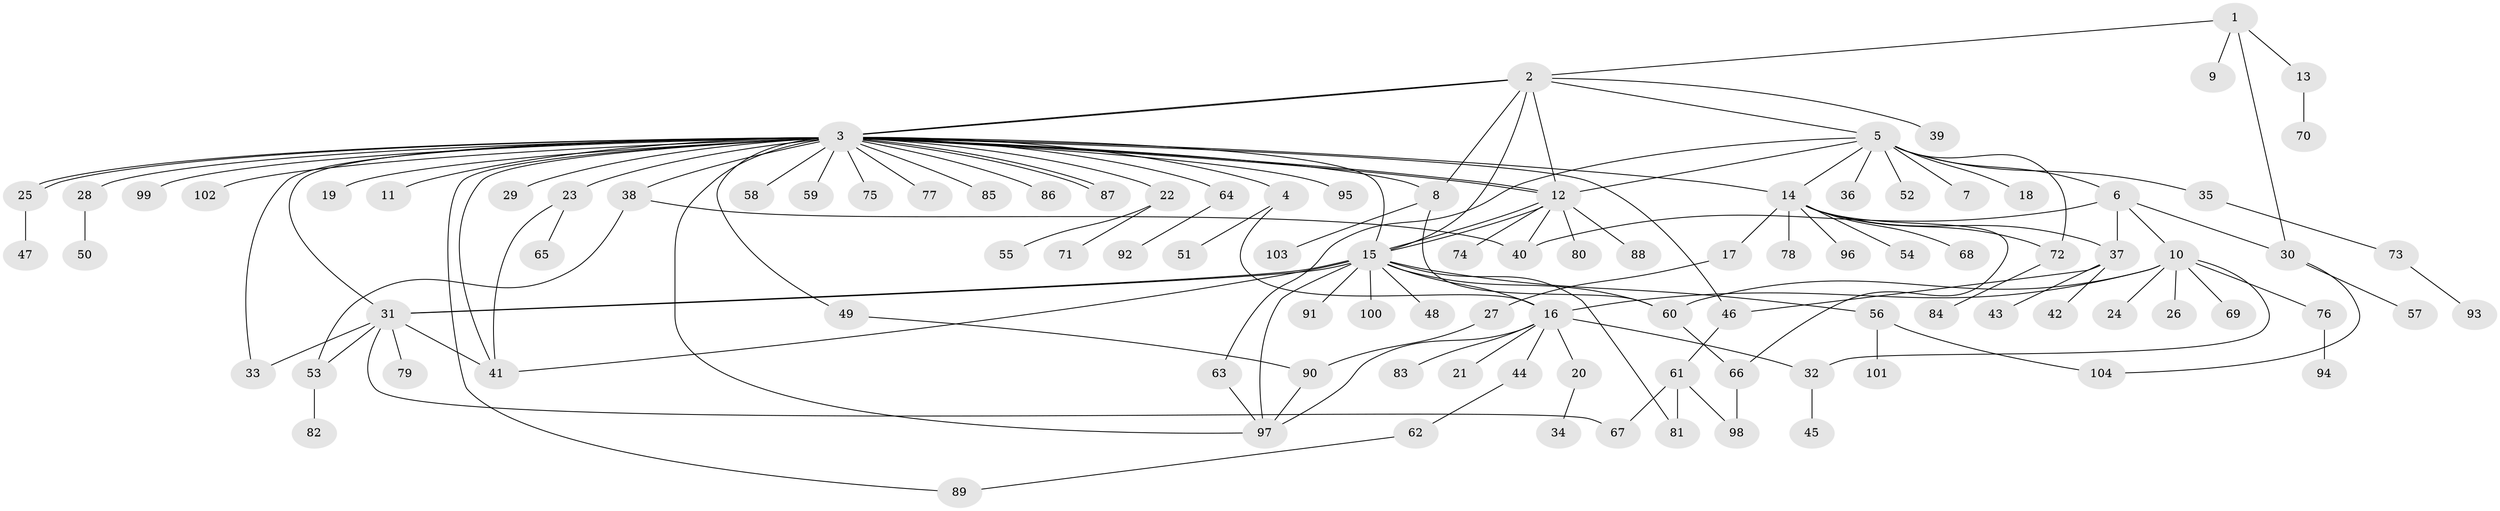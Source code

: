 // coarse degree distribution, {3: 0.0625, 16: 0.0125, 35: 0.0125, 2: 0.2125, 6: 0.0375, 1: 0.5375, 8: 0.025, 11: 0.0125, 14: 0.0125, 7: 0.025, 4: 0.05}
// Generated by graph-tools (version 1.1) at 2025/23/03/03/25 07:23:49]
// undirected, 104 vertices, 143 edges
graph export_dot {
graph [start="1"]
  node [color=gray90,style=filled];
  1;
  2;
  3;
  4;
  5;
  6;
  7;
  8;
  9;
  10;
  11;
  12;
  13;
  14;
  15;
  16;
  17;
  18;
  19;
  20;
  21;
  22;
  23;
  24;
  25;
  26;
  27;
  28;
  29;
  30;
  31;
  32;
  33;
  34;
  35;
  36;
  37;
  38;
  39;
  40;
  41;
  42;
  43;
  44;
  45;
  46;
  47;
  48;
  49;
  50;
  51;
  52;
  53;
  54;
  55;
  56;
  57;
  58;
  59;
  60;
  61;
  62;
  63;
  64;
  65;
  66;
  67;
  68;
  69;
  70;
  71;
  72;
  73;
  74;
  75;
  76;
  77;
  78;
  79;
  80;
  81;
  82;
  83;
  84;
  85;
  86;
  87;
  88;
  89;
  90;
  91;
  92;
  93;
  94;
  95;
  96;
  97;
  98;
  99;
  100;
  101;
  102;
  103;
  104;
  1 -- 2;
  1 -- 9;
  1 -- 13;
  1 -- 30;
  2 -- 3;
  2 -- 3;
  2 -- 5;
  2 -- 8;
  2 -- 12;
  2 -- 15;
  2 -- 39;
  3 -- 4;
  3 -- 8;
  3 -- 11;
  3 -- 12;
  3 -- 12;
  3 -- 14;
  3 -- 15;
  3 -- 19;
  3 -- 22;
  3 -- 23;
  3 -- 25;
  3 -- 25;
  3 -- 28;
  3 -- 29;
  3 -- 31;
  3 -- 33;
  3 -- 38;
  3 -- 41;
  3 -- 46;
  3 -- 49;
  3 -- 58;
  3 -- 59;
  3 -- 64;
  3 -- 75;
  3 -- 77;
  3 -- 85;
  3 -- 86;
  3 -- 87;
  3 -- 87;
  3 -- 89;
  3 -- 95;
  3 -- 97;
  3 -- 99;
  3 -- 102;
  4 -- 16;
  4 -- 51;
  5 -- 6;
  5 -- 7;
  5 -- 12;
  5 -- 14;
  5 -- 18;
  5 -- 35;
  5 -- 36;
  5 -- 52;
  5 -- 63;
  5 -- 72;
  6 -- 10;
  6 -- 30;
  6 -- 37;
  6 -- 40;
  8 -- 60;
  8 -- 103;
  10 -- 16;
  10 -- 24;
  10 -- 26;
  10 -- 32;
  10 -- 60;
  10 -- 69;
  10 -- 76;
  12 -- 15;
  12 -- 15;
  12 -- 40;
  12 -- 74;
  12 -- 80;
  12 -- 88;
  13 -- 70;
  14 -- 17;
  14 -- 37;
  14 -- 54;
  14 -- 66;
  14 -- 68;
  14 -- 72;
  14 -- 78;
  14 -- 96;
  15 -- 16;
  15 -- 31;
  15 -- 31;
  15 -- 41;
  15 -- 48;
  15 -- 56;
  15 -- 60;
  15 -- 81;
  15 -- 91;
  15 -- 97;
  15 -- 100;
  16 -- 20;
  16 -- 21;
  16 -- 32;
  16 -- 44;
  16 -- 83;
  16 -- 97;
  17 -- 27;
  20 -- 34;
  22 -- 55;
  22 -- 71;
  23 -- 41;
  23 -- 65;
  25 -- 47;
  27 -- 90;
  28 -- 50;
  30 -- 57;
  30 -- 104;
  31 -- 33;
  31 -- 41;
  31 -- 53;
  31 -- 67;
  31 -- 79;
  32 -- 45;
  35 -- 73;
  37 -- 42;
  37 -- 43;
  37 -- 46;
  38 -- 40;
  38 -- 53;
  44 -- 62;
  46 -- 61;
  49 -- 90;
  53 -- 82;
  56 -- 101;
  56 -- 104;
  60 -- 66;
  61 -- 67;
  61 -- 81;
  61 -- 98;
  62 -- 89;
  63 -- 97;
  64 -- 92;
  66 -- 98;
  72 -- 84;
  73 -- 93;
  76 -- 94;
  90 -- 97;
}
